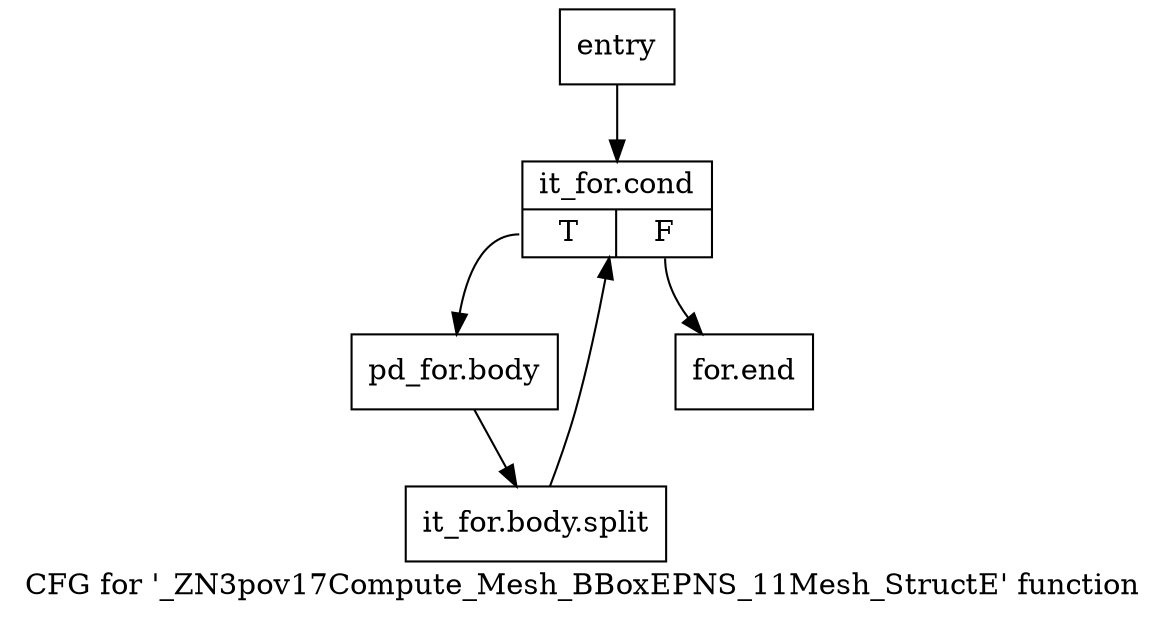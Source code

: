 digraph "CFG for '_ZN3pov17Compute_Mesh_BBoxEPNS_11Mesh_StructE' function" {
	label="CFG for '_ZN3pov17Compute_Mesh_BBoxEPNS_11Mesh_StructE' function";

	Node0x165e4c0 [shape=record,label="{entry}"];
	Node0x165e4c0 -> Node0x165e510;
	Node0x165e510 [shape=record,label="{it_for.cond|{<s0>T|<s1>F}}"];
	Node0x165e510:s0 -> Node0x165e560;
	Node0x165e510:s1 -> Node0x165e5b0;
	Node0x165e560 [shape=record,label="{pd_for.body}"];
	Node0x165e560 -> Node0x3044070;
	Node0x3044070 [shape=record,label="{it_for.body.split}"];
	Node0x3044070 -> Node0x165e510;
	Node0x165e5b0 [shape=record,label="{for.end}"];
}
